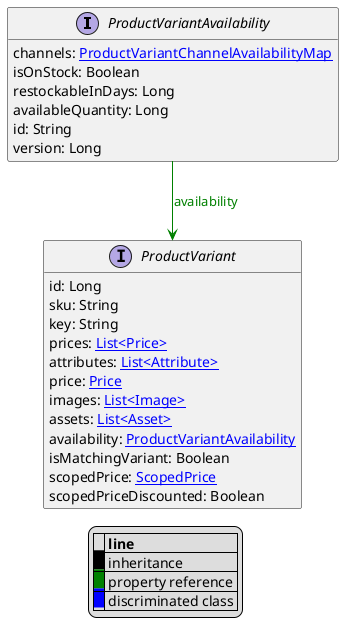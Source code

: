 @startuml

hide empty fields
hide empty methods
legend
|= |= line |
|<back:black>   </back>| inheritance |
|<back:green>   </back>| property reference |
|<back:blue>   </back>| discriminated class |
endlegend
interface ProductVariantAvailability [[ProductVariantAvailability.svg]]  {
    channels: [[ProductVariantChannelAvailabilityMap.svg ProductVariantChannelAvailabilityMap]]
    isOnStock: Boolean
    restockableInDays: Long
    availableQuantity: Long
    id: String
    version: Long
}



interface ProductVariant [[ProductVariant.svg]]  {
    id: Long
    sku: String
    key: String
    prices: [[Price.svg List<Price>]]
    attributes: [[Attribute.svg List<Attribute>]]
    price: [[Price.svg Price]]
    images: [[Image.svg List<Image>]]
    assets: [[Asset.svg List<Asset>]]
    availability: [[ProductVariantAvailability.svg ProductVariantAvailability]]
    isMatchingVariant: Boolean
    scopedPrice: [[ScopedPrice.svg ScopedPrice]]
    scopedPriceDiscounted: Boolean
}

ProductVariantAvailability --> ProductVariant #green;text:green : "availability"
@enduml
